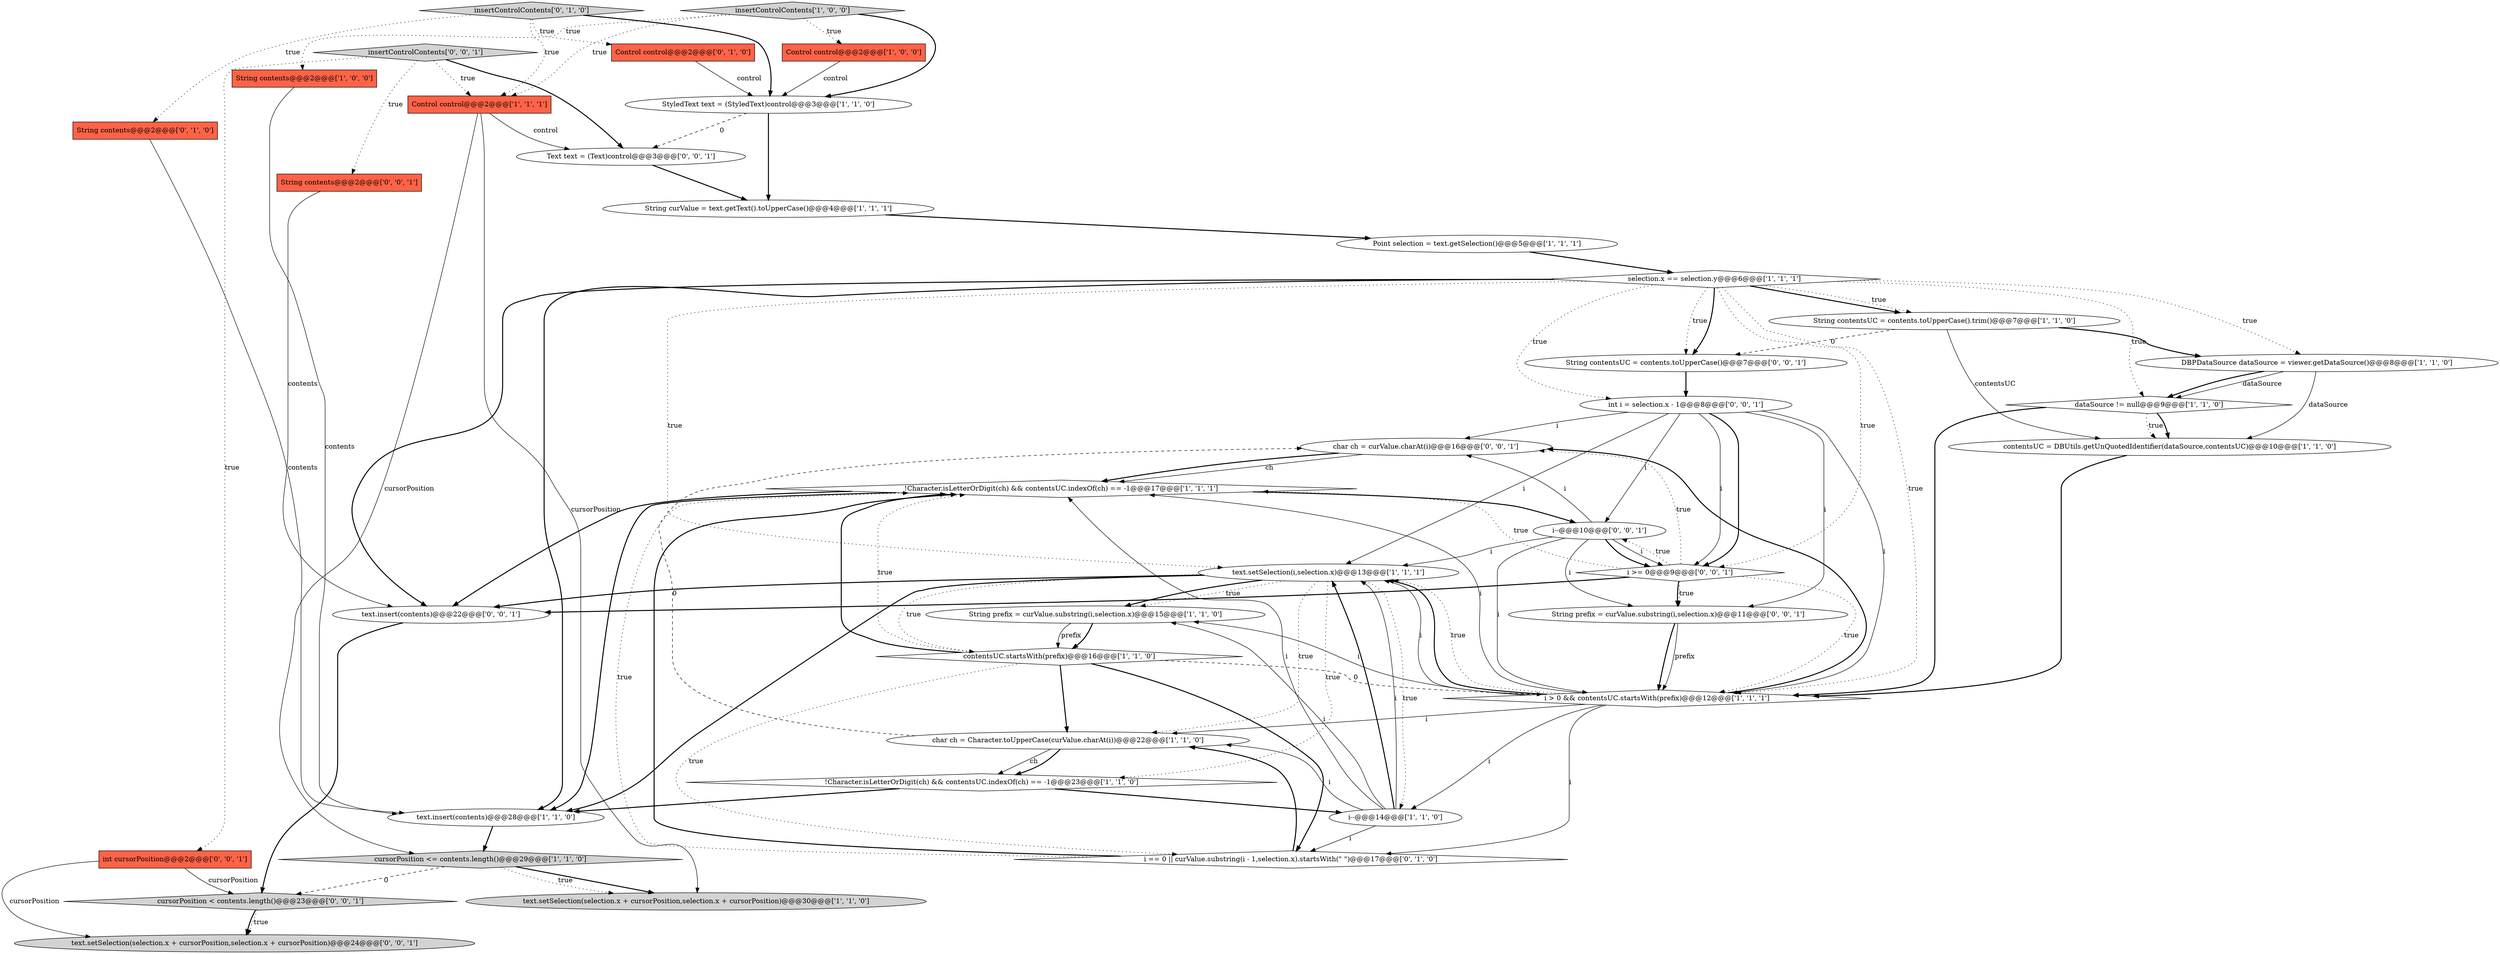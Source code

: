 digraph {
27 [style = filled, label = "String contents@@@2@@@['0', '0', '1']", fillcolor = tomato, shape = box image = "AAA0AAABBB3BBB"];
3 [style = filled, label = "String contents@@@2@@@['1', '0', '0']", fillcolor = tomato, shape = box image = "AAA0AAABBB1BBB"];
8 [style = filled, label = "String contentsUC = contents.toUpperCase().trim()@@@7@@@['1', '1', '0']", fillcolor = white, shape = ellipse image = "AAA0AAABBB1BBB"];
10 [style = filled, label = "String prefix = curValue.substring(i,selection.x)@@@15@@@['1', '1', '0']", fillcolor = white, shape = ellipse image = "AAA0AAABBB1BBB"];
34 [style = filled, label = "char ch = curValue.charAt(i)@@@16@@@['0', '0', '1']", fillcolor = white, shape = ellipse image = "AAA0AAABBB3BBB"];
20 [style = filled, label = "Control control@@@2@@@['1', '1', '1']", fillcolor = tomato, shape = box image = "AAA0AAABBB1BBB"];
14 [style = filled, label = "i--@@@14@@@['1', '1', '0']", fillcolor = white, shape = ellipse image = "AAA0AAABBB1BBB"];
4 [style = filled, label = "StyledText text = (StyledText)control@@@3@@@['1', '1', '0']", fillcolor = white, shape = ellipse image = "AAA0AAABBB1BBB"];
16 [style = filled, label = "char ch = Character.toUpperCase(curValue.charAt(i))@@@22@@@['1', '1', '0']", fillcolor = white, shape = ellipse image = "AAA0AAABBB1BBB"];
32 [style = filled, label = "int i = selection.x - 1@@@8@@@['0', '0', '1']", fillcolor = white, shape = ellipse image = "AAA0AAABBB3BBB"];
28 [style = filled, label = "i--@@@10@@@['0', '0', '1']", fillcolor = white, shape = ellipse image = "AAA0AAABBB3BBB"];
35 [style = filled, label = "String contentsUC = contents.toUpperCase()@@@7@@@['0', '0', '1']", fillcolor = white, shape = ellipse image = "AAA0AAABBB3BBB"];
30 [style = filled, label = "text.insert(contents)@@@22@@@['0', '0', '1']", fillcolor = white, shape = ellipse image = "AAA0AAABBB3BBB"];
37 [style = filled, label = "String prefix = curValue.substring(i,selection.x)@@@11@@@['0', '0', '1']", fillcolor = white, shape = ellipse image = "AAA0AAABBB3BBB"];
6 [style = filled, label = "dataSource != null@@@9@@@['1', '1', '0']", fillcolor = white, shape = diamond image = "AAA0AAABBB1BBB"];
36 [style = filled, label = "Text text = (Text)control@@@3@@@['0', '0', '1']", fillcolor = white, shape = ellipse image = "AAA0AAABBB3BBB"];
23 [style = filled, label = "insertControlContents['0', '1', '0']", fillcolor = lightgray, shape = diamond image = "AAA0AAABBB2BBB"];
25 [style = filled, label = "Control control@@@2@@@['0', '1', '0']", fillcolor = tomato, shape = box image = "AAA0AAABBB2BBB"];
17 [style = filled, label = "cursorPosition <= contents.length()@@@29@@@['1', '1', '0']", fillcolor = lightgray, shape = diamond image = "AAA0AAABBB1BBB"];
5 [style = filled, label = "String curValue = text.getText().toUpperCase()@@@4@@@['1', '1', '1']", fillcolor = white, shape = ellipse image = "AAA0AAABBB1BBB"];
22 [style = filled, label = "contentsUC.startsWith(prefix)@@@16@@@['1', '1', '0']", fillcolor = white, shape = diamond image = "AAA0AAABBB1BBB"];
38 [style = filled, label = "cursorPosition < contents.length()@@@23@@@['0', '0', '1']", fillcolor = lightgray, shape = diamond image = "AAA0AAABBB3BBB"];
21 [style = filled, label = "DBPDataSource dataSource = viewer.getDataSource()@@@8@@@['1', '1', '0']", fillcolor = white, shape = ellipse image = "AAA0AAABBB1BBB"];
39 [style = filled, label = "i >= 0@@@9@@@['0', '0', '1']", fillcolor = white, shape = diamond image = "AAA0AAABBB3BBB"];
29 [style = filled, label = "insertControlContents['0', '0', '1']", fillcolor = lightgray, shape = diamond image = "AAA0AAABBB3BBB"];
1 [style = filled, label = "insertControlContents['1', '0', '0']", fillcolor = lightgray, shape = diamond image = "AAA0AAABBB1BBB"];
26 [style = filled, label = "i == 0 || curValue.substring(i - 1,selection.x).startsWith(\" \")@@@17@@@['0', '1', '0']", fillcolor = white, shape = diamond image = "AAA1AAABBB2BBB"];
12 [style = filled, label = "text.insert(contents)@@@28@@@['1', '1', '0']", fillcolor = white, shape = ellipse image = "AAA0AAABBB1BBB"];
24 [style = filled, label = "String contents@@@2@@@['0', '1', '0']", fillcolor = tomato, shape = box image = "AAA0AAABBB2BBB"];
19 [style = filled, label = "!Character.isLetterOrDigit(ch) && contentsUC.indexOf(ch) == -1@@@17@@@['1', '1', '1']", fillcolor = white, shape = diamond image = "AAA0AAABBB1BBB"];
7 [style = filled, label = "i > 0 && contentsUC.startsWith(prefix)@@@12@@@['1', '1', '1']", fillcolor = white, shape = diamond image = "AAA0AAABBB1BBB"];
33 [style = filled, label = "int cursorPosition@@@2@@@['0', '0', '1']", fillcolor = tomato, shape = box image = "AAA0AAABBB3BBB"];
15 [style = filled, label = "!Character.isLetterOrDigit(ch) && contentsUC.indexOf(ch) == -1@@@23@@@['1', '1', '0']", fillcolor = white, shape = diamond image = "AAA0AAABBB1BBB"];
2 [style = filled, label = "Control control@@@2@@@['1', '0', '0']", fillcolor = tomato, shape = box image = "AAA0AAABBB1BBB"];
11 [style = filled, label = "text.setSelection(selection.x + cursorPosition,selection.x + cursorPosition)@@@30@@@['1', '1', '0']", fillcolor = lightgray, shape = ellipse image = "AAA0AAABBB1BBB"];
0 [style = filled, label = "selection.x == selection.y@@@6@@@['1', '1', '1']", fillcolor = white, shape = diamond image = "AAA0AAABBB1BBB"];
9 [style = filled, label = "text.setSelection(i,selection.x)@@@13@@@['1', '1', '1']", fillcolor = white, shape = ellipse image = "AAA0AAABBB1BBB"];
18 [style = filled, label = "Point selection = text.getSelection()@@@5@@@['1', '1', '1']", fillcolor = white, shape = ellipse image = "AAA0AAABBB1BBB"];
31 [style = filled, label = "text.setSelection(selection.x + cursorPosition,selection.x + cursorPosition)@@@24@@@['0', '0', '1']", fillcolor = lightgray, shape = ellipse image = "AAA0AAABBB3BBB"];
13 [style = filled, label = "contentsUC = DBUtils.getUnQuotedIdentifier(dataSource,contentsUC)@@@10@@@['1', '1', '0']", fillcolor = white, shape = ellipse image = "AAA0AAABBB1BBB"];
37->7 [style = bold, label=""];
28->9 [style = solid, label="i"];
0->6 [style = dotted, label="true"];
7->14 [style = solid, label="i"];
19->28 [style = bold, label=""];
39->19 [style = dotted, label="true"];
30->38 [style = bold, label=""];
7->10 [style = solid, label="i"];
0->8 [style = bold, label=""];
9->30 [style = bold, label=""];
35->32 [style = bold, label=""];
9->10 [style = dotted, label="true"];
0->21 [style = dotted, label="true"];
7->26 [style = solid, label="i"];
28->39 [style = bold, label=""];
1->20 [style = dotted, label="true"];
5->18 [style = bold, label=""];
26->19 [style = dotted, label="true"];
39->37 [style = bold, label=""];
23->4 [style = bold, label=""];
39->30 [style = bold, label=""];
32->28 [style = solid, label="i"];
9->12 [style = bold, label=""];
7->9 [style = solid, label="i"];
28->39 [style = solid, label="i"];
39->34 [style = dotted, label="true"];
21->6 [style = solid, label="dataSource"];
14->26 [style = solid, label="i"];
16->34 [style = dashed, label="0"];
27->30 [style = solid, label="contents"];
26->16 [style = bold, label=""];
23->20 [style = dotted, label="true"];
7->9 [style = bold, label=""];
0->7 [style = dotted, label="true"];
4->36 [style = dashed, label="0"];
14->10 [style = solid, label="i"];
14->19 [style = solid, label="i"];
20->36 [style = solid, label="control"];
32->9 [style = solid, label="i"];
26->19 [style = bold, label=""];
38->31 [style = dotted, label="true"];
8->13 [style = solid, label="contentsUC"];
25->4 [style = solid, label="control"];
0->9 [style = dotted, label="true"];
0->12 [style = bold, label=""];
33->31 [style = solid, label="cursorPosition"];
20->11 [style = solid, label="cursorPosition"];
14->9 [style = solid, label="i"];
17->11 [style = bold, label=""];
1->4 [style = bold, label=""];
38->31 [style = bold, label=""];
3->12 [style = solid, label="contents"];
1->2 [style = dotted, label="true"];
22->26 [style = dotted, label="true"];
17->11 [style = dotted, label="true"];
28->34 [style = solid, label="i"];
33->38 [style = solid, label="cursorPosition"];
21->6 [style = bold, label=""];
39->7 [style = dotted, label="true"];
8->35 [style = dashed, label="0"];
29->20 [style = dotted, label="true"];
22->7 [style = dashed, label="0"];
9->10 [style = bold, label=""];
14->16 [style = solid, label="i"];
22->19 [style = bold, label=""];
15->12 [style = bold, label=""];
22->16 [style = bold, label=""];
14->9 [style = bold, label=""];
21->13 [style = solid, label="dataSource"];
29->36 [style = bold, label=""];
8->21 [style = bold, label=""];
0->35 [style = dotted, label="true"];
32->34 [style = solid, label="i"];
6->13 [style = dotted, label="true"];
10->22 [style = bold, label=""];
12->17 [style = bold, label=""];
1->3 [style = dotted, label="true"];
20->17 [style = solid, label="cursorPosition"];
15->14 [style = bold, label=""];
29->27 [style = dotted, label="true"];
17->38 [style = dashed, label="0"];
34->19 [style = solid, label="ch"];
0->32 [style = dotted, label="true"];
16->15 [style = solid, label="ch"];
9->16 [style = dotted, label="true"];
28->37 [style = solid, label="i"];
0->30 [style = bold, label=""];
32->39 [style = solid, label="i"];
9->22 [style = dotted, label="true"];
13->7 [style = bold, label=""];
22->19 [style = dotted, label="true"];
32->37 [style = solid, label="i"];
0->35 [style = bold, label=""];
19->30 [style = bold, label=""];
32->7 [style = solid, label="i"];
9->14 [style = dotted, label="true"];
0->8 [style = dotted, label="true"];
7->16 [style = solid, label="i"];
32->39 [style = bold, label=""];
4->5 [style = bold, label=""];
39->28 [style = dotted, label="true"];
16->15 [style = bold, label=""];
23->24 [style = dotted, label="true"];
6->13 [style = bold, label=""];
36->5 [style = bold, label=""];
28->7 [style = solid, label="i"];
7->9 [style = dotted, label="true"];
22->26 [style = bold, label=""];
7->34 [style = bold, label=""];
23->25 [style = dotted, label="true"];
7->19 [style = solid, label="i"];
24->12 [style = solid, label="contents"];
10->22 [style = solid, label="prefix"];
2->4 [style = solid, label="control"];
39->37 [style = dotted, label="true"];
29->33 [style = dotted, label="true"];
37->7 [style = solid, label="prefix"];
9->15 [style = dotted, label="true"];
6->7 [style = bold, label=""];
34->19 [style = bold, label=""];
19->12 [style = bold, label=""];
0->39 [style = dotted, label="true"];
18->0 [style = bold, label=""];
}
